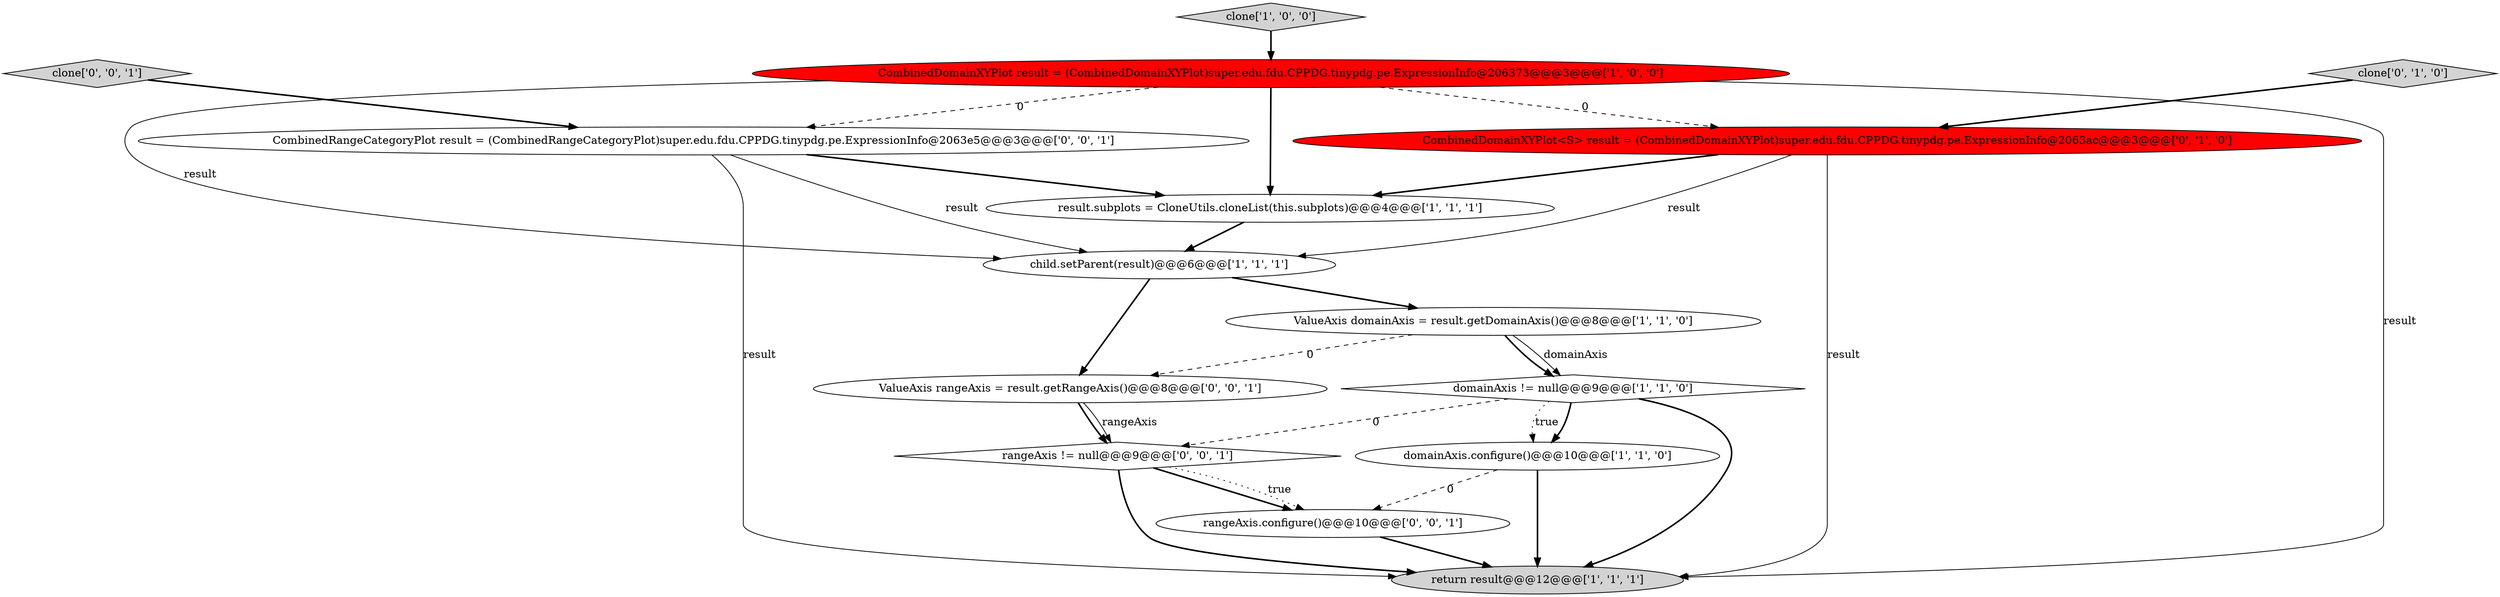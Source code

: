 digraph {
4 [style = filled, label = "clone['1', '0', '0']", fillcolor = lightgray, shape = diamond image = "AAA0AAABBB1BBB"];
8 [style = filled, label = "clone['0', '1', '0']", fillcolor = lightgray, shape = diamond image = "AAA0AAABBB2BBB"];
2 [style = filled, label = "domainAxis.configure()@@@10@@@['1', '1', '0']", fillcolor = white, shape = ellipse image = "AAA0AAABBB1BBB"];
5 [style = filled, label = "ValueAxis domainAxis = result.getDomainAxis()@@@8@@@['1', '1', '0']", fillcolor = white, shape = ellipse image = "AAA0AAABBB1BBB"];
11 [style = filled, label = "CombinedRangeCategoryPlot result = (CombinedRangeCategoryPlot)super.edu.fdu.CPPDG.tinypdg.pe.ExpressionInfo@2063e5@@@3@@@['0', '0', '1']", fillcolor = white, shape = ellipse image = "AAA0AAABBB3BBB"];
13 [style = filled, label = "rangeAxis.configure()@@@10@@@['0', '0', '1']", fillcolor = white, shape = ellipse image = "AAA0AAABBB3BBB"];
1 [style = filled, label = "result.subplots = CloneUtils.cloneList(this.subplots)@@@4@@@['1', '1', '1']", fillcolor = white, shape = ellipse image = "AAA0AAABBB1BBB"];
12 [style = filled, label = "rangeAxis != null@@@9@@@['0', '0', '1']", fillcolor = white, shape = diamond image = "AAA0AAABBB3BBB"];
14 [style = filled, label = "ValueAxis rangeAxis = result.getRangeAxis()@@@8@@@['0', '0', '1']", fillcolor = white, shape = ellipse image = "AAA0AAABBB3BBB"];
3 [style = filled, label = "return result@@@12@@@['1', '1', '1']", fillcolor = lightgray, shape = ellipse image = "AAA0AAABBB1BBB"];
7 [style = filled, label = "child.setParent(result)@@@6@@@['1', '1', '1']", fillcolor = white, shape = ellipse image = "AAA0AAABBB1BBB"];
9 [style = filled, label = "CombinedDomainXYPlot<S> result = (CombinedDomainXYPlot)super.edu.fdu.CPPDG.tinypdg.pe.ExpressionInfo@2063ac@@@3@@@['0', '1', '0']", fillcolor = red, shape = ellipse image = "AAA1AAABBB2BBB"];
6 [style = filled, label = "domainAxis != null@@@9@@@['1', '1', '0']", fillcolor = white, shape = diamond image = "AAA0AAABBB1BBB"];
0 [style = filled, label = "CombinedDomainXYPlot result = (CombinedDomainXYPlot)super.edu.fdu.CPPDG.tinypdg.pe.ExpressionInfo@206373@@@3@@@['1', '0', '0']", fillcolor = red, shape = ellipse image = "AAA1AAABBB1BBB"];
10 [style = filled, label = "clone['0', '0', '1']", fillcolor = lightgray, shape = diamond image = "AAA0AAABBB3BBB"];
6->3 [style = bold, label=""];
5->14 [style = dashed, label="0"];
11->1 [style = bold, label=""];
2->3 [style = bold, label=""];
0->11 [style = dashed, label="0"];
5->6 [style = solid, label="domainAxis"];
1->7 [style = bold, label=""];
4->0 [style = bold, label=""];
7->14 [style = bold, label=""];
6->2 [style = bold, label=""];
6->12 [style = dashed, label="0"];
12->13 [style = bold, label=""];
7->5 [style = bold, label=""];
12->13 [style = dotted, label="true"];
6->2 [style = dotted, label="true"];
5->6 [style = bold, label=""];
13->3 [style = bold, label=""];
11->3 [style = solid, label="result"];
2->13 [style = dashed, label="0"];
0->1 [style = bold, label=""];
14->12 [style = bold, label=""];
0->7 [style = solid, label="result"];
8->9 [style = bold, label=""];
0->3 [style = solid, label="result"];
11->7 [style = solid, label="result"];
14->12 [style = solid, label="rangeAxis"];
12->3 [style = bold, label=""];
0->9 [style = dashed, label="0"];
9->1 [style = bold, label=""];
9->3 [style = solid, label="result"];
9->7 [style = solid, label="result"];
10->11 [style = bold, label=""];
}
